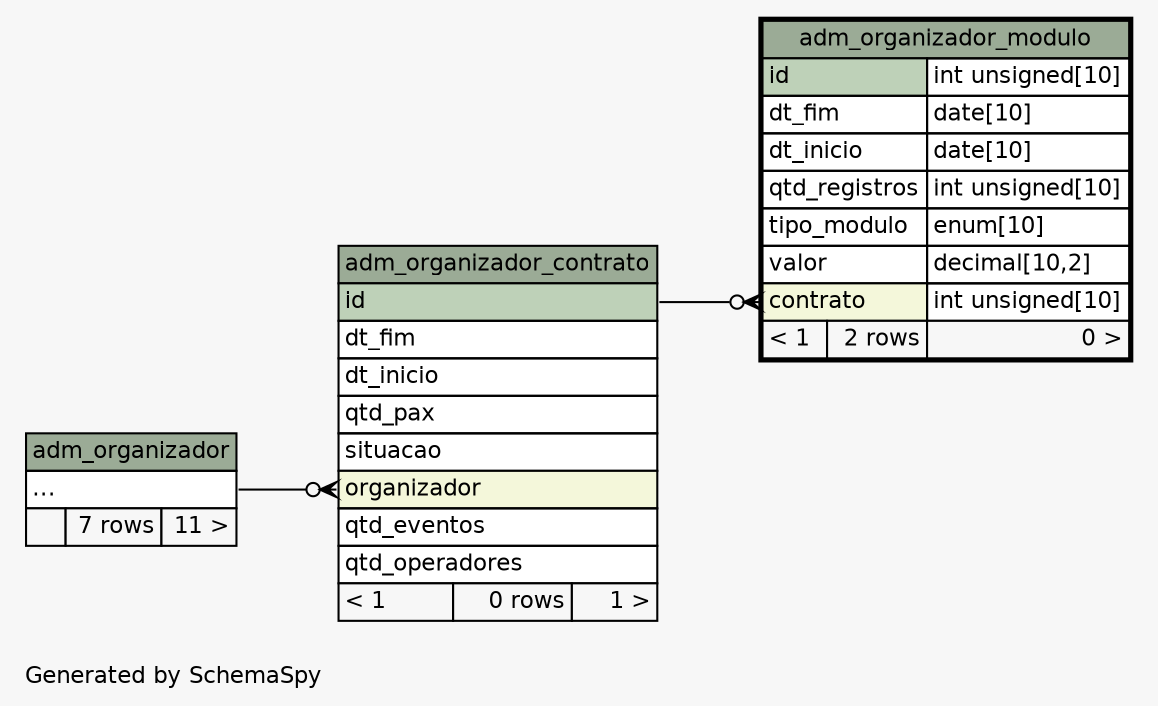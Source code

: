 // dot 2.38.0 on Windows 10 10.0
// SchemaSpy rev 590
digraph "twoDegreesRelationshipsDiagram" {
  graph [
    rankdir="RL"
    bgcolor="#f7f7f7"
    label="\nGenerated by SchemaSpy"
    labeljust="l"
    nodesep="0.18"
    ranksep="0.46"
    fontname="Helvetica"
    fontsize="11"
  ];
  node [
    fontname="Helvetica"
    fontsize="11"
    shape="plaintext"
  ];
  edge [
    arrowsize="0.8"
  ];
  "adm_organizador_contrato":"organizador":w -> "adm_organizador":"elipses":e [arrowhead=none dir=back arrowtail=crowodot];
  "adm_organizador_modulo":"contrato":w -> "adm_organizador_contrato":"id":e [arrowhead=none dir=back arrowtail=crowodot];
  "adm_organizador" [
    label=<
    <TABLE BORDER="0" CELLBORDER="1" CELLSPACING="0" BGCOLOR="#ffffff">
      <TR><TD COLSPAN="3" BGCOLOR="#9bab96" ALIGN="CENTER">adm_organizador</TD></TR>
      <TR><TD PORT="elipses" COLSPAN="3" ALIGN="LEFT">...</TD></TR>
      <TR><TD ALIGN="LEFT" BGCOLOR="#f7f7f7">  </TD><TD ALIGN="RIGHT" BGCOLOR="#f7f7f7">7 rows</TD><TD ALIGN="RIGHT" BGCOLOR="#f7f7f7">11 &gt;</TD></TR>
    </TABLE>>
    URL="adm_organizador.html"
    tooltip="adm_organizador"
  ];
  "adm_organizador_contrato" [
    label=<
    <TABLE BORDER="0" CELLBORDER="1" CELLSPACING="0" BGCOLOR="#ffffff">
      <TR><TD COLSPAN="3" BGCOLOR="#9bab96" ALIGN="CENTER">adm_organizador_contrato</TD></TR>
      <TR><TD PORT="id" COLSPAN="3" BGCOLOR="#bed1b8" ALIGN="LEFT">id</TD></TR>
      <TR><TD PORT="dt_fim" COLSPAN="3" ALIGN="LEFT">dt_fim</TD></TR>
      <TR><TD PORT="dt_inicio" COLSPAN="3" ALIGN="LEFT">dt_inicio</TD></TR>
      <TR><TD PORT="qtd_pax" COLSPAN="3" ALIGN="LEFT">qtd_pax</TD></TR>
      <TR><TD PORT="situacao" COLSPAN="3" ALIGN="LEFT">situacao</TD></TR>
      <TR><TD PORT="organizador" COLSPAN="3" BGCOLOR="#f4f7da" ALIGN="LEFT">organizador</TD></TR>
      <TR><TD PORT="qtd_eventos" COLSPAN="3" ALIGN="LEFT">qtd_eventos</TD></TR>
      <TR><TD PORT="qtd_operadores" COLSPAN="3" ALIGN="LEFT">qtd_operadores</TD></TR>
      <TR><TD ALIGN="LEFT" BGCOLOR="#f7f7f7">&lt; 1</TD><TD ALIGN="RIGHT" BGCOLOR="#f7f7f7">0 rows</TD><TD ALIGN="RIGHT" BGCOLOR="#f7f7f7">1 &gt;</TD></TR>
    </TABLE>>
    URL="adm_organizador_contrato.html"
    tooltip="adm_organizador_contrato"
  ];
  "adm_organizador_modulo" [
    label=<
    <TABLE BORDER="2" CELLBORDER="1" CELLSPACING="0" BGCOLOR="#ffffff">
      <TR><TD COLSPAN="3" BGCOLOR="#9bab96" ALIGN="CENTER">adm_organizador_modulo</TD></TR>
      <TR><TD PORT="id" COLSPAN="2" BGCOLOR="#bed1b8" ALIGN="LEFT">id</TD><TD PORT="id.type" ALIGN="LEFT">int unsigned[10]</TD></TR>
      <TR><TD PORT="dt_fim" COLSPAN="2" ALIGN="LEFT">dt_fim</TD><TD PORT="dt_fim.type" ALIGN="LEFT">date[10]</TD></TR>
      <TR><TD PORT="dt_inicio" COLSPAN="2" ALIGN="LEFT">dt_inicio</TD><TD PORT="dt_inicio.type" ALIGN="LEFT">date[10]</TD></TR>
      <TR><TD PORT="qtd_registros" COLSPAN="2" ALIGN="LEFT">qtd_registros</TD><TD PORT="qtd_registros.type" ALIGN="LEFT">int unsigned[10]</TD></TR>
      <TR><TD PORT="tipo_modulo" COLSPAN="2" ALIGN="LEFT">tipo_modulo</TD><TD PORT="tipo_modulo.type" ALIGN="LEFT">enum[10]</TD></TR>
      <TR><TD PORT="valor" COLSPAN="2" ALIGN="LEFT">valor</TD><TD PORT="valor.type" ALIGN="LEFT">decimal[10,2]</TD></TR>
      <TR><TD PORT="contrato" COLSPAN="2" BGCOLOR="#f4f7da" ALIGN="LEFT">contrato</TD><TD PORT="contrato.type" ALIGN="LEFT">int unsigned[10]</TD></TR>
      <TR><TD ALIGN="LEFT" BGCOLOR="#f7f7f7">&lt; 1</TD><TD ALIGN="RIGHT" BGCOLOR="#f7f7f7">2 rows</TD><TD ALIGN="RIGHT" BGCOLOR="#f7f7f7">0 &gt;</TD></TR>
    </TABLE>>
    URL="adm_organizador_modulo.html"
    tooltip="adm_organizador_modulo"
  ];
}

